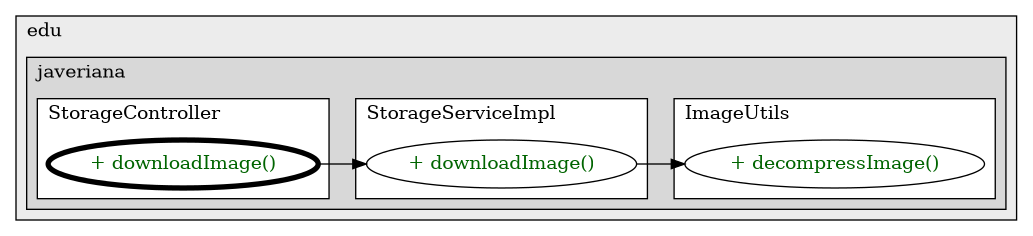@startuml

/' diagram meta data start
config=CallConfiguration;
{
  "rootMethod": "co.edu.javeriana.ctai.tgsecurity.controller.web.admin.StorageController#downloadImage(String)",
  "projectClassification": {
    "searchMode": "OpenProject", // OpenProject, AllProjects
    "includedProjects": "",
    "pathEndKeywords": "*.impl",
    "isClientPath": "",
    "isClientName": "",
    "isTestPath": "",
    "isTestName": "",
    "isMappingPath": "",
    "isMappingName": "",
    "isDataAccessPath": "",
    "isDataAccessName": "",
    "isDataStructurePath": "",
    "isDataStructureName": "",
    "isInterfaceStructuresPath": "",
    "isInterfaceStructuresName": "",
    "isEntryPointPath": "",
    "isEntryPointName": "",
    "treatFinalFieldsAsMandatory": false
  },
  "graphRestriction": {
    "classPackageExcludeFilter": "",
    "classPackageIncludeFilter": "",
    "classNameExcludeFilter": "",
    "classNameIncludeFilter": "",
    "methodNameExcludeFilter": "",
    "methodNameIncludeFilter": "",
    "removeByInheritance": "", // inheritance/annotation based filtering is done in a second step
    "removeByAnnotation": "",
    "removeByClassPackage": "", // cleanup the graph after inheritance/annotation based filtering is done
    "removeByClassName": "",
    "cutMappings": false,
    "cutEnum": true,
    "cutTests": true,
    "cutClient": true,
    "cutDataAccess": true,
    "cutInterfaceStructures": true,
    "cutDataStructures": true,
    "cutGetterAndSetter": true,
    "cutConstructors": true
  },
  "graphTraversal": {
    "forwardDepth": 3,
    "backwardDepth": 3,
    "classPackageExcludeFilter": "",
    "classPackageIncludeFilter": "",
    "classNameExcludeFilter": "",
    "classNameIncludeFilter": "",
    "methodNameExcludeFilter": "",
    "methodNameIncludeFilter": "",
    "hideMappings": false,
    "hideDataStructures": false,
    "hidePrivateMethods": true,
    "hideInterfaceCalls": true, // indirection: implementation -> interface (is hidden) -> implementation
    "onlyShowApplicationEntryPoints": false, // root node is included
    "useMethodCallsForStructureDiagram": "ForwardOnly" // ForwardOnly, BothDirections, No
  },
  "details": {
    "aggregation": "GroupByClass", // ByClass, GroupByClass, None
    "showMethodParametersTypes": false,
    "showMethodParametersNames": false,
    "showMethodReturnType": false,
    "showPackageLevels": 2,
    "showCallOrder": false,
    "edgeMode": "MethodsOnly", // TypesOnly, MethodsOnly, TypesAndMethods, MethodsAndDirectTypeUsage
    "showDetailedClassStructure": false
  },
  "rootClass": "co.edu.javeriana.ctai.tgsecurity.controller.web.admin.StorageController",
  "extensionCallbackMethod": "" // qualified.class.name#methodName - signature: public static String method(String)
}
diagram meta data end '/



digraph g {
    rankdir="LR"
    splines=polyline
    

'nodes 
subgraph cluster_100278 { 
   	label=edu
	labeljust=l
	fillcolor="#ececec"
	style=filled
   
   subgraph cluster_496592481 { 
   	label=javeriana
	labeljust=l
	fillcolor="#d8d8d8"
	style=filled
   
   subgraph cluster_1822662211 { 
   	label=StorageController
	labeljust=l
	fillcolor=white
	style=filled
   
   StorageController1630280410XXXdownloadImage1808118735[
	label="+ downloadImage()"
	style=filled
	fillcolor=white
	tooltip="StorageController

null"
	penwidth=4
	fontcolor=darkgreen
];
} 

subgraph cluster_308093684 { 
   	label=ImageUtils
	labeljust=l
	fillcolor=white
	style=filled
   
   ImageUtils1641283288XXXdecompressImage1374008726[
	label="+ decompressImage()"
	style=filled
	fillcolor=white
	tooltip="ImageUtils

null"
	fontcolor=darkgreen
];
} 

subgraph cluster_374324427 { 
   	label=StorageServiceImpl
	labeljust=l
	fillcolor=white
	style=filled
   
   StorageServiceImpl1642994765XXXdownloadImage1808118735[
	label="+ downloadImage()"
	style=filled
	fillcolor=white
	tooltip="StorageServiceImpl

null"
	fontcolor=darkgreen
];
} 
} 
} 

'edges    
StorageController1630280410XXXdownloadImage1808118735 -> StorageServiceImpl1642994765XXXdownloadImage1808118735;
StorageServiceImpl1642994765XXXdownloadImage1808118735 -> ImageUtils1641283288XXXdecompressImage1374008726;
    
}
@enduml